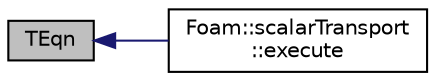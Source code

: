 digraph "TEqn"
{
  bgcolor="transparent";
  edge [fontname="Helvetica",fontsize="10",labelfontname="Helvetica",labelfontsize="10"];
  node [fontname="Helvetica",fontsize="10",shape=record];
  rankdir="LR";
  Node1 [label="TEqn",height=0.2,width=0.4,color="black", fillcolor="grey75", style="filled", fontcolor="black"];
  Node1 -> Node2 [dir="back",color="midnightblue",fontsize="10",style="solid",fontname="Helvetica"];
  Node2 [label="Foam::scalarTransport\l::execute",height=0.2,width=0.4,color="black",URL="$a02230.html#a61af3e60b94ae3e748f6fbac1e794af7",tooltip="Execute, currently does nothing. "];
}
